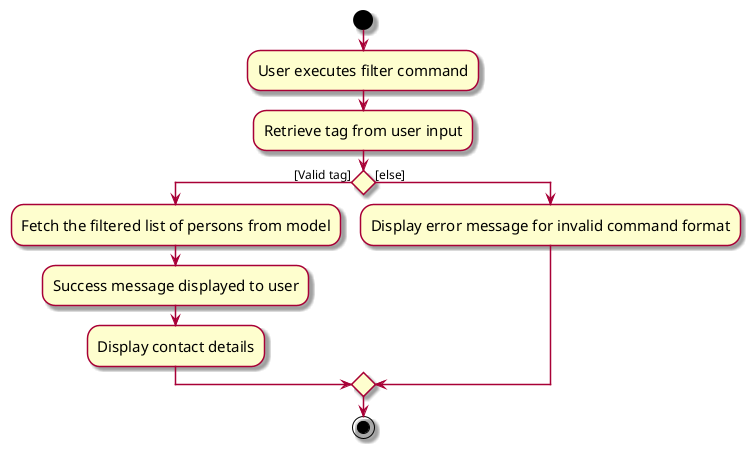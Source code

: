 @startuml
skin rose
skinparam ActivityFontSize 15
skinparam ArrowFontSize 12

start
:User executes filter command;
:Retrieve tag from user input;
if () then ([Valid tag])
    :Fetch the filtered list of persons from model;
    :Success message displayed to user;
    :Display contact details;
else ([else])
    :Display error message for invalid command format;
endif
stop

@enduml
